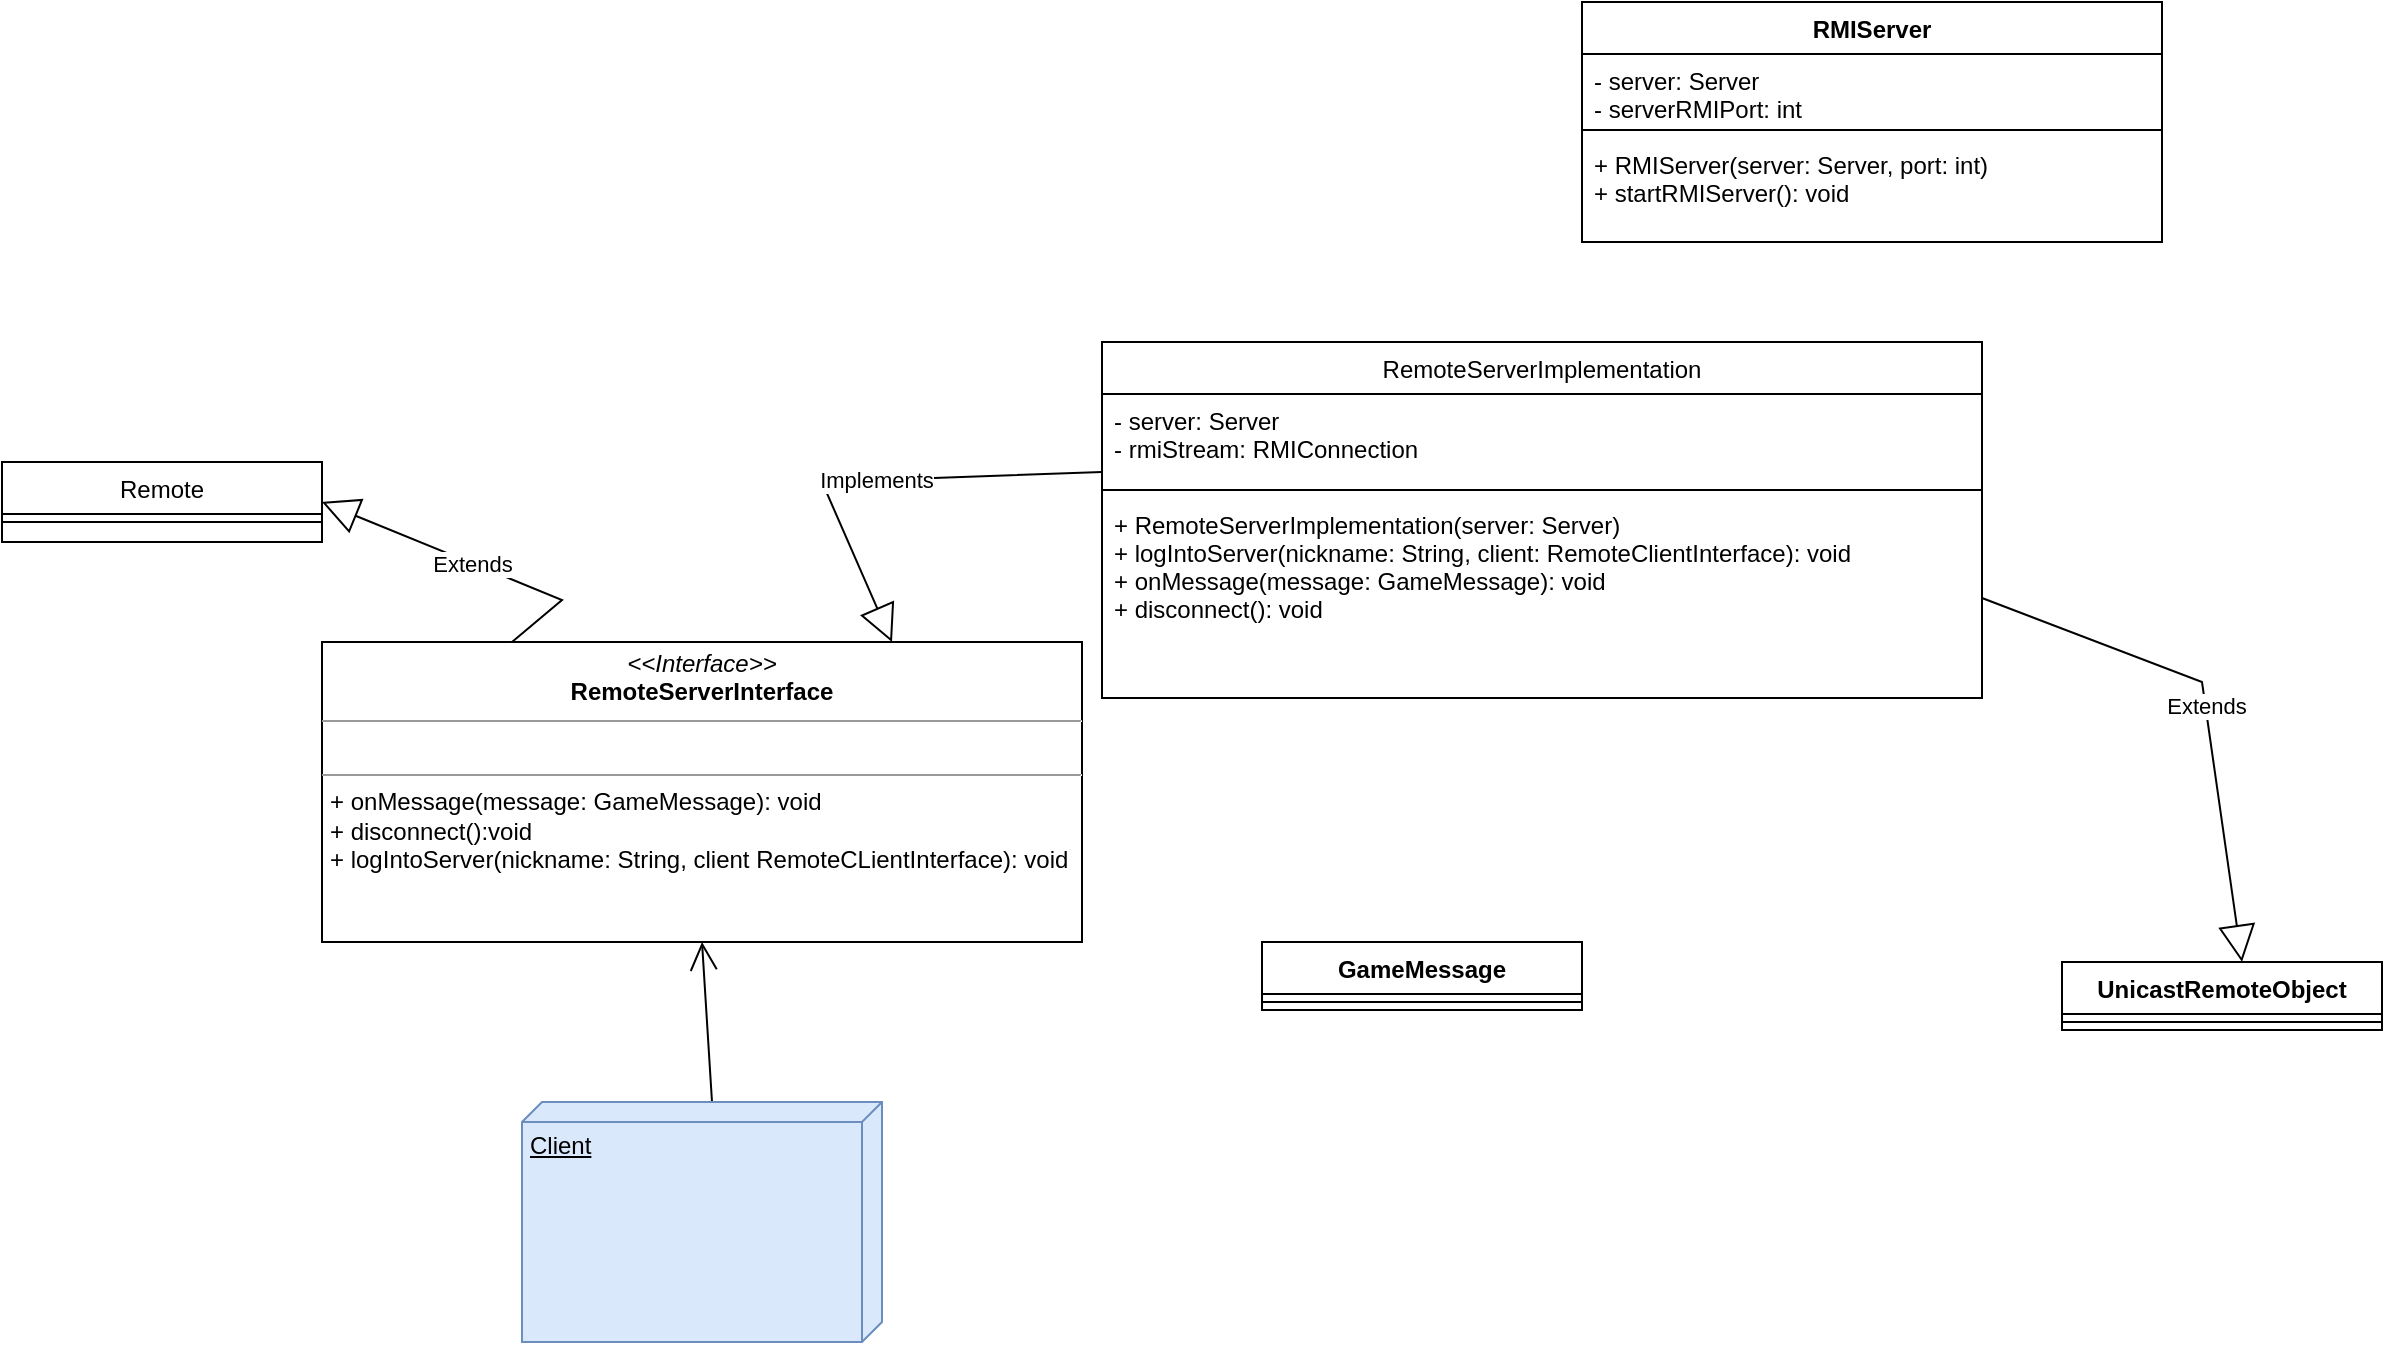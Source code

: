 <mxfile version="21.2.1" type="device">
  <diagram id="C5RBs43oDa-KdzZeNtuy" name="Page-1">
    <mxGraphModel dx="3377" dy="1240" grid="1" gridSize="10" guides="1" tooltips="1" connect="1" arrows="1" fold="1" page="1" pageScale="1" pageWidth="827" pageHeight="1169" math="0" shadow="0">
      <root>
        <mxCell id="WIyWlLk6GJQsqaUBKTNV-0" />
        <mxCell id="WIyWlLk6GJQsqaUBKTNV-1" parent="WIyWlLk6GJQsqaUBKTNV-0" />
        <mxCell id="zkfFHV4jXpPFQw0GAbJ--6" value="RemoteServerImplementation" style="swimlane;fontStyle=0;align=center;verticalAlign=top;childLayout=stackLayout;horizontal=1;startSize=26;horizontalStack=0;resizeParent=1;resizeLast=0;collapsible=1;marginBottom=0;rounded=0;shadow=0;strokeWidth=1;" parent="WIyWlLk6GJQsqaUBKTNV-1" vertex="1">
          <mxGeometry x="540" y="480" width="440" height="178" as="geometry">
            <mxRectangle x="130" y="380" width="160" height="26" as="alternateBounds" />
          </mxGeometry>
        </mxCell>
        <mxCell id="zkfFHV4jXpPFQw0GAbJ--7" value="- server: Server&#xa;- rmiStream: RMIConnection" style="text;align=left;verticalAlign=top;spacingLeft=4;spacingRight=4;overflow=hidden;rotatable=0;points=[[0,0.5],[1,0.5]];portConstraint=eastwest;" parent="zkfFHV4jXpPFQw0GAbJ--6" vertex="1">
          <mxGeometry y="26" width="440" height="44" as="geometry" />
        </mxCell>
        <mxCell id="zkfFHV4jXpPFQw0GAbJ--9" value="" style="line;html=1;strokeWidth=1;align=left;verticalAlign=middle;spacingTop=-1;spacingLeft=3;spacingRight=3;rotatable=0;labelPosition=right;points=[];portConstraint=eastwest;" parent="zkfFHV4jXpPFQw0GAbJ--6" vertex="1">
          <mxGeometry y="70" width="440" height="8" as="geometry" />
        </mxCell>
        <mxCell id="zkfFHV4jXpPFQw0GAbJ--10" value="+ RemoteServerImplementation(server: Server)&#xa;+ logIntoServer(nickname: String, client: RemoteClientInterface): void&#xa;+ onMessage(message: GameMessage): void&#xa;+ disconnect(): void" style="text;align=left;verticalAlign=top;spacingLeft=4;spacingRight=4;overflow=hidden;rotatable=0;points=[[0,0.5],[1,0.5]];portConstraint=eastwest;fontStyle=0" parent="zkfFHV4jXpPFQw0GAbJ--6" vertex="1">
          <mxGeometry y="78" width="440" height="100" as="geometry" />
        </mxCell>
        <mxCell id="dA3us4-D2HRajCcRZWo5-0" value="&lt;p style=&quot;margin:0px;margin-top:4px;text-align:center;&quot;&gt;&lt;i&gt;&amp;lt;&amp;lt;Interface&amp;gt;&amp;gt;&lt;/i&gt;&lt;br&gt;&lt;b&gt;RemoteServerInterface&lt;/b&gt;&lt;/p&gt;&lt;hr size=&quot;1&quot;&gt;&lt;p style=&quot;margin:0px;margin-left:4px;&quot;&gt;&lt;br&gt;&lt;/p&gt;&lt;hr size=&quot;1&quot;&gt;&lt;p style=&quot;margin:0px;margin-left:4px;&quot;&gt;+ onMessage(message: GameMessage): void&lt;/p&gt;&lt;p style=&quot;margin:0px;margin-left:4px;&quot;&gt;+ disconnect():void&lt;/p&gt;&lt;p style=&quot;margin:0px;margin-left:4px;&quot;&gt;+ logIntoServer(nickname: String, client RemoteCLientInterface): void&lt;/p&gt;" style="verticalAlign=top;align=left;overflow=fill;fontSize=12;fontFamily=Helvetica;html=1;whiteSpace=wrap;" parent="WIyWlLk6GJQsqaUBKTNV-1" vertex="1">
          <mxGeometry x="150" y="630" width="380" height="150" as="geometry" />
        </mxCell>
        <mxCell id="dA3us4-D2HRajCcRZWo5-1" value="Remote" style="swimlane;fontStyle=0;align=center;verticalAlign=top;childLayout=stackLayout;horizontal=1;startSize=26;horizontalStack=0;resizeParent=1;resizeLast=0;collapsible=1;marginBottom=0;rounded=0;shadow=0;strokeWidth=1;" parent="WIyWlLk6GJQsqaUBKTNV-1" vertex="1">
          <mxGeometry x="-10" y="540" width="160" height="40" as="geometry">
            <mxRectangle x="130" y="380" width="160" height="26" as="alternateBounds" />
          </mxGeometry>
        </mxCell>
        <mxCell id="dA3us4-D2HRajCcRZWo5-4" value="" style="line;html=1;strokeWidth=1;align=left;verticalAlign=middle;spacingTop=-1;spacingLeft=3;spacingRight=3;rotatable=0;labelPosition=right;points=[];portConstraint=eastwest;" parent="dA3us4-D2HRajCcRZWo5-1" vertex="1">
          <mxGeometry y="26" width="160" height="8" as="geometry" />
        </mxCell>
        <mxCell id="dA3us4-D2HRajCcRZWo5-7" value="Extends" style="endArrow=block;endSize=16;endFill=0;html=1;rounded=0;exitX=0.25;exitY=0;exitDx=0;exitDy=0;entryX=1;entryY=0.5;entryDx=0;entryDy=0;" parent="WIyWlLk6GJQsqaUBKTNV-1" source="dA3us4-D2HRajCcRZWo5-0" target="dA3us4-D2HRajCcRZWo5-1" edge="1">
          <mxGeometry width="160" relative="1" as="geometry">
            <mxPoint x="220" y="580" as="sourcePoint" />
            <mxPoint x="380" y="580" as="targetPoint" />
            <Array as="points">
              <mxPoint x="270" y="609" />
            </Array>
            <mxPoint as="offset" />
          </mxGeometry>
        </mxCell>
        <mxCell id="dA3us4-D2HRajCcRZWo5-22" value="Extends" style="endArrow=block;endSize=16;endFill=0;html=1;rounded=0;exitX=1;exitY=0.5;exitDx=0;exitDy=0;" parent="WIyWlLk6GJQsqaUBKTNV-1" source="zkfFHV4jXpPFQw0GAbJ--10" edge="1">
          <mxGeometry width="160" relative="1" as="geometry">
            <mxPoint x="540" y="545" as="sourcePoint" />
            <mxPoint x="1110" y="790" as="targetPoint" />
            <Array as="points">
              <mxPoint x="1090" y="650" />
            </Array>
            <mxPoint as="offset" />
          </mxGeometry>
        </mxCell>
        <mxCell id="dA3us4-D2HRajCcRZWo5-23" value="Implements" style="endArrow=block;endSize=16;endFill=0;html=1;rounded=0;exitX=0;exitY=0.5;exitDx=0;exitDy=0;entryX=0.75;entryY=0;entryDx=0;entryDy=0;" parent="WIyWlLk6GJQsqaUBKTNV-1" target="dA3us4-D2HRajCcRZWo5-0" edge="1">
          <mxGeometry width="160" relative="1" as="geometry">
            <mxPoint x="540" y="545" as="sourcePoint" />
            <mxPoint x="354" y="564" as="targetPoint" />
            <Array as="points">
              <mxPoint x="400" y="550" />
            </Array>
            <mxPoint as="offset" />
          </mxGeometry>
        </mxCell>
        <mxCell id="dA3us4-D2HRajCcRZWo5-24" value="" style="endArrow=open;endFill=1;endSize=12;html=1;rounded=0;entryX=0.5;entryY=1;entryDx=0;entryDy=0;exitX=0;exitY=0;exitDx=0;exitDy=85;exitPerimeter=0;" parent="WIyWlLk6GJQsqaUBKTNV-1" source="dA3us4-D2HRajCcRZWo5-25" target="dA3us4-D2HRajCcRZWo5-0" edge="1">
          <mxGeometry width="160" relative="1" as="geometry">
            <mxPoint x="333" y="850" as="sourcePoint" />
            <mxPoint x="550" y="830" as="targetPoint" />
          </mxGeometry>
        </mxCell>
        <mxCell id="dA3us4-D2HRajCcRZWo5-25" value="Client" style="verticalAlign=top;align=left;spacingTop=8;spacingLeft=2;spacingRight=12;shape=cube;size=10;direction=south;fontStyle=4;html=1;whiteSpace=wrap;fillColor=#dae8fc;strokeColor=#6c8ebf;" parent="WIyWlLk6GJQsqaUBKTNV-1" vertex="1">
          <mxGeometry x="250" y="860" width="180" height="120" as="geometry" />
        </mxCell>
        <mxCell id="dA3us4-D2HRajCcRZWo5-27" value="GameMessage" style="swimlane;fontStyle=1;align=center;verticalAlign=top;childLayout=stackLayout;horizontal=1;startSize=26;horizontalStack=0;resizeParent=1;resizeParentMax=0;resizeLast=0;collapsible=1;marginBottom=0;whiteSpace=wrap;html=1;" parent="WIyWlLk6GJQsqaUBKTNV-1" vertex="1">
          <mxGeometry x="620" y="780" width="160" height="34" as="geometry" />
        </mxCell>
        <mxCell id="dA3us4-D2HRajCcRZWo5-29" value="" style="line;strokeWidth=1;fillColor=none;align=left;verticalAlign=middle;spacingTop=-1;spacingLeft=3;spacingRight=3;rotatable=0;labelPosition=right;points=[];portConstraint=eastwest;strokeColor=inherit;" parent="dA3us4-D2HRajCcRZWo5-27" vertex="1">
          <mxGeometry y="26" width="160" height="8" as="geometry" />
        </mxCell>
        <mxCell id="dA3us4-D2HRajCcRZWo5-31" value="UnicastRemoteObject" style="swimlane;fontStyle=1;align=center;verticalAlign=top;childLayout=stackLayout;horizontal=1;startSize=26;horizontalStack=0;resizeParent=1;resizeParentMax=0;resizeLast=0;collapsible=1;marginBottom=0;whiteSpace=wrap;html=1;" parent="WIyWlLk6GJQsqaUBKTNV-1" vertex="1">
          <mxGeometry x="1020" y="790" width="160" height="34" as="geometry" />
        </mxCell>
        <mxCell id="dA3us4-D2HRajCcRZWo5-32" value="" style="line;strokeWidth=1;fillColor=none;align=left;verticalAlign=middle;spacingTop=-1;spacingLeft=3;spacingRight=3;rotatable=0;labelPosition=right;points=[];portConstraint=eastwest;strokeColor=inherit;" parent="dA3us4-D2HRajCcRZWo5-31" vertex="1">
          <mxGeometry y="26" width="160" height="8" as="geometry" />
        </mxCell>
        <mxCell id="dA3us4-D2HRajCcRZWo5-35" value="RMIServer" style="swimlane;fontStyle=1;align=center;verticalAlign=top;childLayout=stackLayout;horizontal=1;startSize=26;horizontalStack=0;resizeParent=1;resizeParentMax=0;resizeLast=0;collapsible=1;marginBottom=0;whiteSpace=wrap;html=1;" parent="WIyWlLk6GJQsqaUBKTNV-1" vertex="1">
          <mxGeometry x="780" y="310" width="290" height="120" as="geometry" />
        </mxCell>
        <mxCell id="dA3us4-D2HRajCcRZWo5-36" value="- server: Server&lt;br&gt;- serverRMIPort: int" style="text;strokeColor=none;fillColor=none;align=left;verticalAlign=top;spacingLeft=4;spacingRight=4;overflow=hidden;rotatable=0;points=[[0,0.5],[1,0.5]];portConstraint=eastwest;whiteSpace=wrap;html=1;" parent="dA3us4-D2HRajCcRZWo5-35" vertex="1">
          <mxGeometry y="26" width="290" height="34" as="geometry" />
        </mxCell>
        <mxCell id="dA3us4-D2HRajCcRZWo5-37" value="" style="line;strokeWidth=1;fillColor=none;align=left;verticalAlign=middle;spacingTop=-1;spacingLeft=3;spacingRight=3;rotatable=0;labelPosition=right;points=[];portConstraint=eastwest;strokeColor=inherit;" parent="dA3us4-D2HRajCcRZWo5-35" vertex="1">
          <mxGeometry y="60" width="290" height="8" as="geometry" />
        </mxCell>
        <mxCell id="dA3us4-D2HRajCcRZWo5-38" value="+ RMIServer(server: Server, port: int)&lt;br&gt;+ startRMIServer(): void" style="text;strokeColor=none;fillColor=none;align=left;verticalAlign=top;spacingLeft=4;spacingRight=4;overflow=hidden;rotatable=0;points=[[0,0.5],[1,0.5]];portConstraint=eastwest;whiteSpace=wrap;html=1;" parent="dA3us4-D2HRajCcRZWo5-35" vertex="1">
          <mxGeometry y="68" width="290" height="52" as="geometry" />
        </mxCell>
      </root>
    </mxGraphModel>
  </diagram>
</mxfile>
